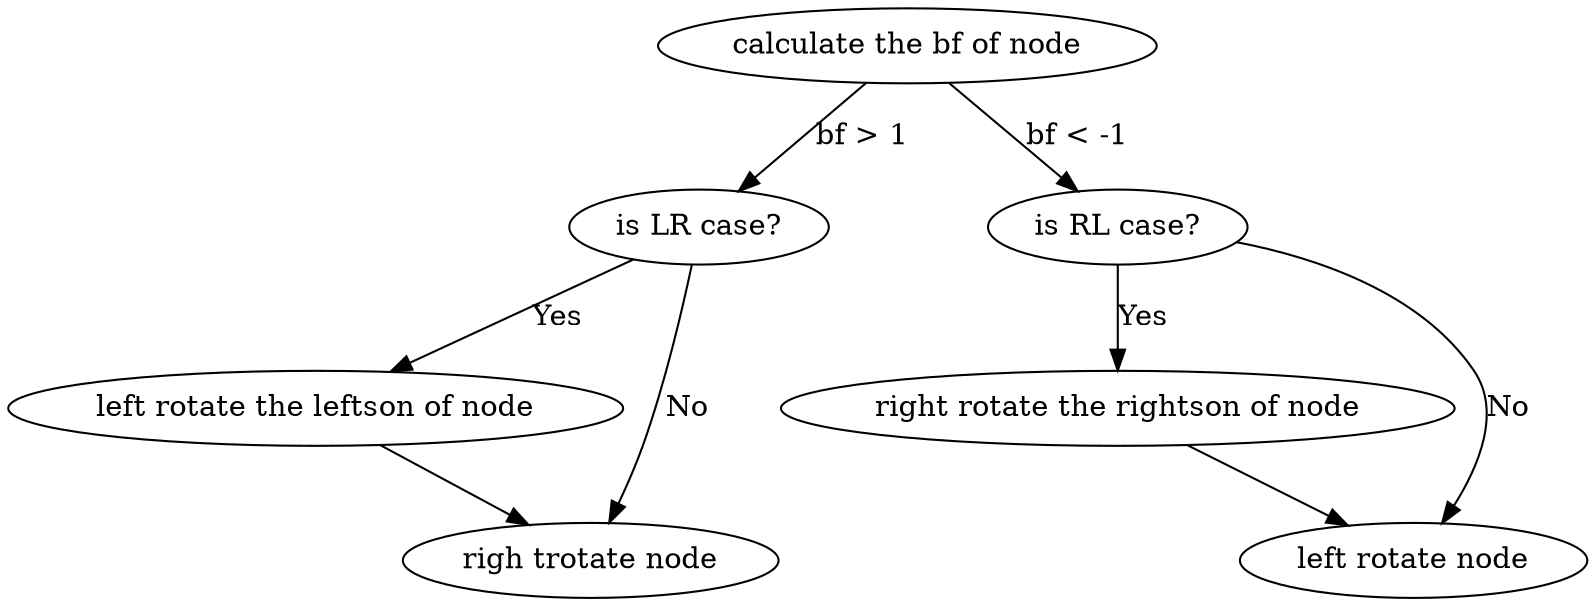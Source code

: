 digraph {
  get_bf[label="calculate the bf of node"];

  L_[label="is LR case?"];
  LR[label="left rotate the leftson of node"];
  LALL[label="righ trotate node"];

  R_[label="is RL case?"];
  RL[label="right rotate the rightson of node"];
  RALL[label="left rotate node"];

  get_bf -> L_[label="bf > 1"];
  get_bf -> R_[label="bf < -1"];

  L_ -> LR[label="Yes"];
  L_ -> LALL[label="No"];
  LR -> LALL;

  R_ -> RL[label="Yes"];
  R_ -> RALL[label="No"];
  RL -> RALL;
}
